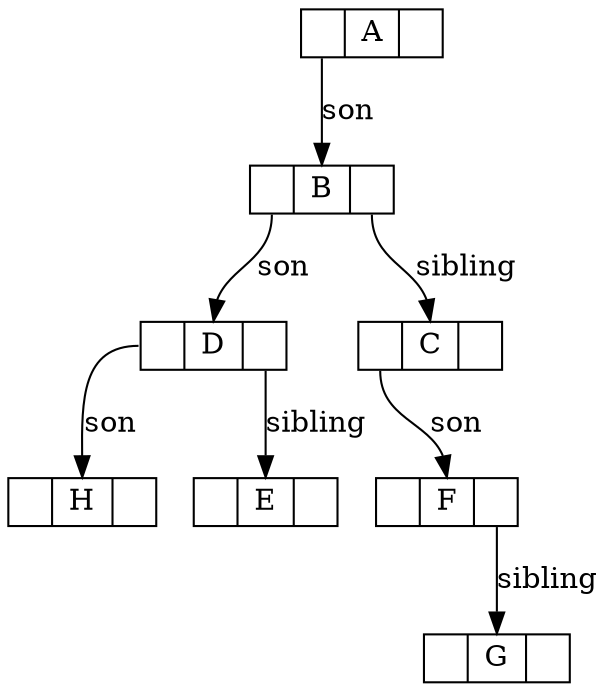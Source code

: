 digraph g{
	node [shape = record,height=.1];
 	node_a[label = "<son> |<val> A|<sibling> "];
	node_b[label = "<son> |<val> B|<sibling> "];  
	node_c[label = "<son> |<val> C|<sibling> "];  
	node_d[label = "<son> |<val> D|<sibling> "];  
	node_e[label = "<son> |<val> E|<sibling> "];  
 	node_f[label = "<son> |<val> F|<sibling> "];  
	node_g[label = "<son> |<val> G|<sibling> "];  
	node_h[label = "<son> |<val> H|<sibling> "];   
	
	//a
	"node_a": son->"node_b":val [label="son"];

	//b
	"node_b": son->"node_d":val [label = "son"];
	"node_b": sibling->"node_c":val [label="sibling"];
	
	//d
	"node_d": son->"node_h":val [label = "son"];
	"node_d": sibling->"node_e":val [label="sibling"];

	//c
	"node_c": son->"node_f":val [label = "son"];

	//f
	"node_f": sibling->"node_g":val [label = "sibling"];
}